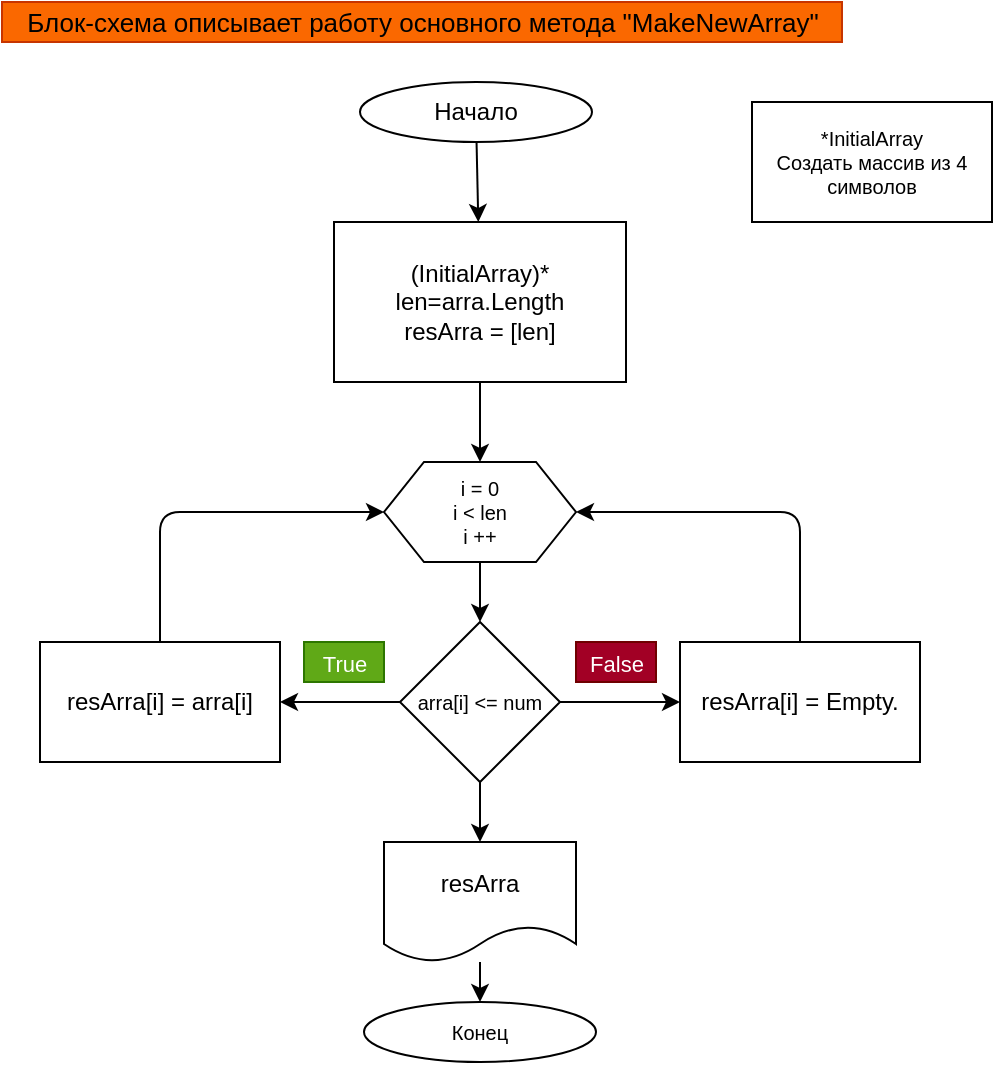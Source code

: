 <mxfile>
    <diagram id="ScJd3_iKAAGrlO5EM4I5" name="Page-1">
        <mxGraphModel dx="765" dy="518" grid="0" gridSize="10" guides="1" tooltips="1" connect="1" arrows="1" fold="1" page="1" pageScale="1" pageWidth="827" pageHeight="1169" math="0" shadow="0">
            <root>
                <mxCell id="0"/>
                <mxCell id="1" parent="0"/>
                <mxCell id="4" value="" style="edgeStyle=none;html=1;" edge="1" parent="1" source="2" target="3">
                    <mxGeometry relative="1" as="geometry"/>
                </mxCell>
                <mxCell id="2" value="Начало" style="ellipse;whiteSpace=wrap;html=1;" vertex="1" parent="1">
                    <mxGeometry x="294" y="50" width="116" height="30" as="geometry"/>
                </mxCell>
                <mxCell id="6" value="" style="edgeStyle=none;html=1;fontSize=10;entryX=0.5;entryY=0;entryDx=0;entryDy=0;" edge="1" parent="1" source="3" target="7">
                    <mxGeometry relative="1" as="geometry">
                        <mxPoint x="354" y="280" as="targetPoint"/>
                    </mxGeometry>
                </mxCell>
                <mxCell id="3" value="(InitialArray)*&lt;br&gt;len=arra.Length&lt;br&gt;resArra = [len]" style="whiteSpace=wrap;html=1;" vertex="1" parent="1">
                    <mxGeometry x="281" y="120" width="146" height="80" as="geometry"/>
                </mxCell>
                <mxCell id="9" value="" style="edgeStyle=none;html=1;fontSize=10;" edge="1" parent="1" source="7" target="8">
                    <mxGeometry relative="1" as="geometry"/>
                </mxCell>
                <mxCell id="7" value="i = 0&lt;br&gt;i &amp;lt; len&lt;br&gt;i ++" style="shape=hexagon;perimeter=hexagonPerimeter2;whiteSpace=wrap;html=1;fixedSize=1;fontSize=10;" vertex="1" parent="1">
                    <mxGeometry x="306" y="240" width="96" height="50" as="geometry"/>
                </mxCell>
                <mxCell id="13" value="" style="edgeStyle=none;html=1;fontSize=13;" edge="1" parent="1" source="8" target="12">
                    <mxGeometry relative="1" as="geometry"/>
                </mxCell>
                <mxCell id="15" value="" style="edgeStyle=none;html=1;fontSize=13;" edge="1" parent="1" source="8" target="14">
                    <mxGeometry relative="1" as="geometry"/>
                </mxCell>
                <mxCell id="26" value="" style="edgeStyle=none;html=1;fontSize=12;" edge="1" parent="1" source="8" target="25">
                    <mxGeometry relative="1" as="geometry"/>
                </mxCell>
                <mxCell id="8" value="arra[i] &amp;lt;= num" style="rhombus;whiteSpace=wrap;html=1;fontSize=10;" vertex="1" parent="1">
                    <mxGeometry x="314" y="320" width="80" height="80" as="geometry"/>
                </mxCell>
                <mxCell id="10" value="*InitialArray&lt;br&gt;Создать массив из 4 символов" style="rounded=0;whiteSpace=wrap;html=1;fontSize=10;" vertex="1" parent="1">
                    <mxGeometry x="490" y="60" width="120" height="60" as="geometry"/>
                </mxCell>
                <mxCell id="11" value="&lt;font style=&quot;font-size: 13px&quot;&gt;Блок-схема описывает работу основного метода &quot;MakeNewArray&quot;&lt;/font&gt;" style="text;html=1;align=center;verticalAlign=middle;resizable=0;points=[];autosize=1;strokeColor=#C73500;fillColor=#fa6800;fontSize=10;fontColor=#000000;" vertex="1" parent="1">
                    <mxGeometry x="115" y="10" width="420" height="20" as="geometry"/>
                </mxCell>
                <mxCell id="24" value="" style="edgeStyle=none;html=1;fontSize=12;entryX=0;entryY=0.5;entryDx=0;entryDy=0;exitX=0.5;exitY=0;exitDx=0;exitDy=0;" edge="1" parent="1" source="12" target="7">
                    <mxGeometry relative="1" as="geometry">
                        <mxPoint x="194" y="220" as="targetPoint"/>
                        <Array as="points">
                            <mxPoint x="194" y="265"/>
                        </Array>
                    </mxGeometry>
                </mxCell>
                <mxCell id="12" value="&lt;font style=&quot;font-size: 12px&quot;&gt;resArra[i] = arra[i]&lt;/font&gt;" style="whiteSpace=wrap;html=1;fontSize=10;" vertex="1" parent="1">
                    <mxGeometry x="134" y="330" width="120" height="60" as="geometry"/>
                </mxCell>
                <mxCell id="22" value="" style="edgeStyle=none;html=1;fontSize=12;entryX=1;entryY=0.5;entryDx=0;entryDy=0;exitX=0.5;exitY=0;exitDx=0;exitDy=0;" edge="1" parent="1" source="14" target="7">
                    <mxGeometry relative="1" as="geometry">
                        <mxPoint x="514.0" y="220" as="targetPoint"/>
                        <Array as="points">
                            <mxPoint x="514" y="265"/>
                        </Array>
                    </mxGeometry>
                </mxCell>
                <mxCell id="14" value="&lt;font style=&quot;font-size: 12px&quot;&gt;resArra[i] = Empty.&lt;/font&gt;" style="whiteSpace=wrap;html=1;fontSize=10;" vertex="1" parent="1">
                    <mxGeometry x="454" y="330" width="120" height="60" as="geometry"/>
                </mxCell>
                <mxCell id="16" value="&lt;font style=&quot;font-size: 11px&quot;&gt;True&lt;/font&gt;" style="text;html=1;align=center;verticalAlign=middle;resizable=0;points=[];autosize=1;strokeColor=#2D7600;fillColor=#60a917;fontSize=13;fontColor=#ffffff;" vertex="1" parent="1">
                    <mxGeometry x="266" y="330" width="40" height="20" as="geometry"/>
                </mxCell>
                <mxCell id="17" value="&lt;font style=&quot;font-size: 11px&quot;&gt;False&lt;/font&gt;" style="text;html=1;align=center;verticalAlign=middle;resizable=0;points=[];autosize=1;strokeColor=#6F0000;fillColor=#a20025;fontSize=13;fontColor=#ffffff;" vertex="1" parent="1">
                    <mxGeometry x="402" y="330" width="40" height="20" as="geometry"/>
                </mxCell>
                <mxCell id="28" value="" style="edgeStyle=none;html=1;fontSize=12;" edge="1" parent="1" source="25" target="27">
                    <mxGeometry relative="1" as="geometry"/>
                </mxCell>
                <mxCell id="25" value="&lt;font style=&quot;font-size: 12px&quot;&gt;resArra&lt;/font&gt;" style="shape=document;whiteSpace=wrap;html=1;boundedLbl=1;fontSize=10;" vertex="1" parent="1">
                    <mxGeometry x="306" y="430" width="96" height="60" as="geometry"/>
                </mxCell>
                <mxCell id="27" value="Конец" style="ellipse;whiteSpace=wrap;html=1;fontSize=10;" vertex="1" parent="1">
                    <mxGeometry x="296" y="510" width="116" height="30" as="geometry"/>
                </mxCell>
            </root>
        </mxGraphModel>
    </diagram>
</mxfile>